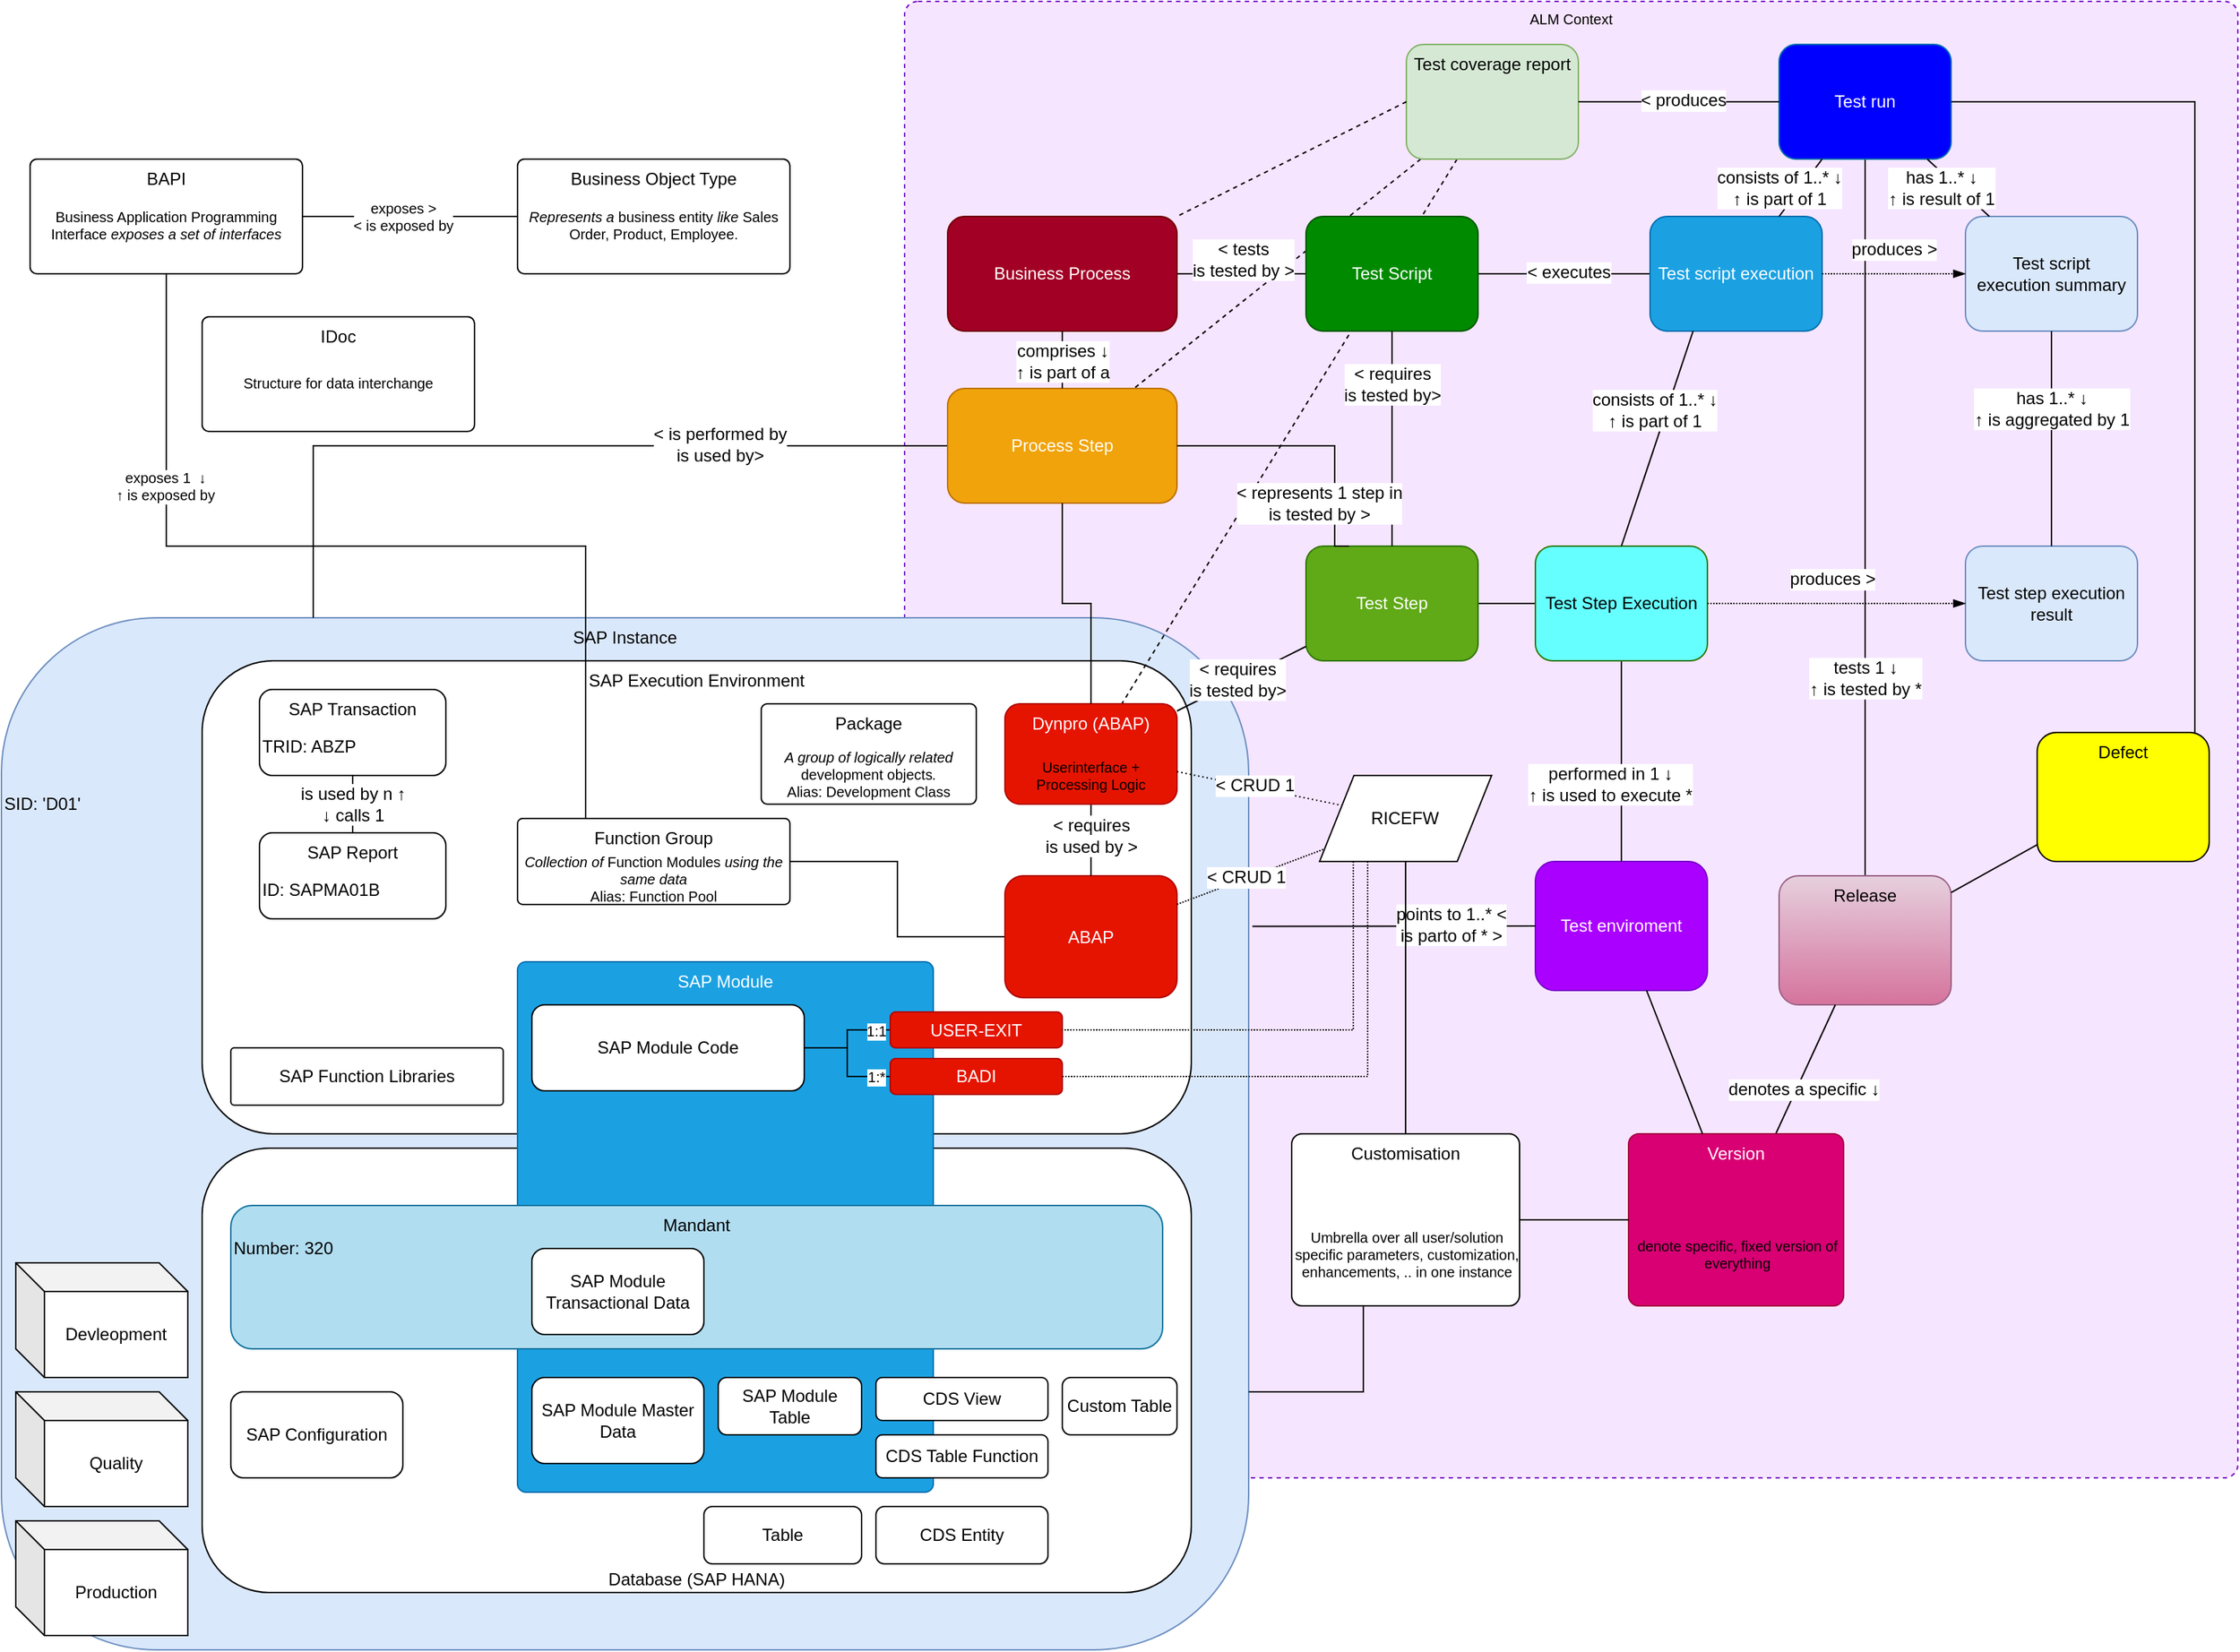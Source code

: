 <mxfile version="12.6.7" type="github" pages="2">
  <diagram id="0EH3olBFqnhFymJMHP70" name="Overview">
    <mxGraphModel dx="1901" dy="1008" grid="1" gridSize="10" guides="1" tooltips="1" connect="1" arrows="1" fold="1" page="1" pageScale="1" pageWidth="1654" pageHeight="1169" math="0" shadow="0">
      <root>
        <mxCell id="0"/>
        <mxCell id="1" style="" parent="0"/>
        <mxCell id="pgxlMCb6BvmPWI_ls00N-87" value="ALM Context" style="rounded=1;whiteSpace=wrap;html=1;fontSize=10;fontColor=#000000;align=center;fillColor=#aa00ff;dashed=1;arcSize=1;verticalAlign=top;strokeColor=#7700CC;gradientColor=none;fillOpacity=10;" parent="1" vertex="1">
          <mxGeometry x="690" y="10" width="930" height="1030" as="geometry"/>
        </mxCell>
        <mxCell id="2iofssYLNBHGnX9hxQKu-18" value="SAP Instance" style="rounded=1;whiteSpace=wrap;html=1;horizontal=1;verticalAlign=top;fillColor=#dae8fc;strokeColor=#6c8ebf;" parent="1" vertex="1">
          <mxGeometry x="60" y="440" width="870" height="720" as="geometry"/>
        </mxCell>
        <mxCell id="2iofssYLNBHGnX9hxQKu-9" value="SAP Execution Environment" style="rounded=1;whiteSpace=wrap;html=1;verticalAlign=top;" parent="1" vertex="1">
          <mxGeometry x="200" y="470" width="690" height="330" as="geometry"/>
        </mxCell>
        <mxCell id="i93bUUU3VvVKLUfZ8UK9-6" value="" style="endArrow=none;dashed=1;html=1;fontStyle=1" parent="1" source="i93bUUU3VvVKLUfZ8UK9-1" target="2iofssYLNBHGnX9hxQKu-6" edge="1">
          <mxGeometry width="50" height="50" relative="1" as="geometry">
            <mxPoint x="1050" y="90" as="sourcePoint"/>
            <mxPoint x="903.333" y="170" as="targetPoint"/>
          </mxGeometry>
        </mxCell>
        <mxCell id="i93bUUU3VvVKLUfZ8UK9-5" value="" style="endArrow=none;dashed=1;html=1;" parent="1" source="i93bUUU3VvVKLUfZ8UK9-1" target="2iofssYLNBHGnX9hxQKu-15" edge="1">
          <mxGeometry width="50" height="50" relative="1" as="geometry">
            <mxPoint x="960" y="90" as="sourcePoint"/>
            <mxPoint x="873.333" y="170" as="targetPoint"/>
          </mxGeometry>
        </mxCell>
        <mxCell id="2iofssYLNBHGnX9hxQKu-10" value="Database (SAP HANA)" style="rounded=1;whiteSpace=wrap;html=1;verticalAlign=bottom;" parent="1" vertex="1">
          <mxGeometry x="200" y="810" width="690" height="310" as="geometry"/>
        </mxCell>
        <mxCell id="pgxlMCb6BvmPWI_ls00N-17" value="" style="edgeStyle=orthogonalEdgeStyle;rounded=0;comic=0;orthogonalLoop=1;jettySize=auto;html=1;endArrow=none;endFill=0;" parent="1" source="2iofssYLNBHGnX9hxQKu-1" target="2iofssYLNBHGnX9hxQKu-2" edge="1">
          <mxGeometry relative="1" as="geometry"/>
        </mxCell>
        <mxCell id="pgxlMCb6BvmPWI_ls00N-18" value="&amp;lt; executes" style="text;html=1;align=center;verticalAlign=middle;resizable=0;points=[];labelBackgroundColor=#ffffff;" parent="pgxlMCb6BvmPWI_ls00N-17" vertex="1" connectable="0">
          <mxGeometry x="-0.043" y="-1" relative="1" as="geometry">
            <mxPoint as="offset"/>
          </mxGeometry>
        </mxCell>
        <mxCell id="2iofssYLNBHGnX9hxQKu-1" value="Test script execution" style="rounded=1;whiteSpace=wrap;html=1;fillColor=#1ba1e2;strokeColor=#006EAF;fontColor=#ffffff;" parent="1" vertex="1">
          <mxGeometry x="1210" y="160" width="120" height="80" as="geometry"/>
        </mxCell>
        <mxCell id="pgxlMCb6BvmPWI_ls00N-15" value="" style="edgeStyle=orthogonalEdgeStyle;rounded=0;comic=0;orthogonalLoop=1;jettySize=auto;html=1;endArrow=none;endFill=0;entryX=1;entryY=0.5;entryDx=0;entryDy=0;" parent="1" source="2iofssYLNBHGnX9hxQKu-2" target="2iofssYLNBHGnX9hxQKu-8" edge="1">
          <mxGeometry relative="1" as="geometry"/>
        </mxCell>
        <mxCell id="pgxlMCb6BvmPWI_ls00N-16" value="&lt;div&gt;&amp;lt; tests&lt;/div&gt;&lt;div&gt;is tested by &amp;gt;&lt;br&gt;&lt;/div&gt;" style="text;html=1;align=center;verticalAlign=middle;resizable=0;points=[];labelBackgroundColor=#ffffff;" parent="pgxlMCb6BvmPWI_ls00N-15" vertex="1" connectable="0">
          <mxGeometry x="-0.624" y="1" relative="1" as="geometry">
            <mxPoint x="-27" y="-11" as="offset"/>
          </mxGeometry>
        </mxCell>
        <mxCell id="2iofssYLNBHGnX9hxQKu-2" value="Test Script" style="rounded=1;whiteSpace=wrap;html=1;fillColor=#008a00;strokeColor=#005700;fontColor=#ffffff;" parent="1" vertex="1">
          <mxGeometry x="970" y="160" width="120" height="80" as="geometry"/>
        </mxCell>
        <mxCell id="RYa7Cetzci3ijwmAyJtz-11" value="" style="edgeStyle=orthogonalEdgeStyle;rounded=0;orthogonalLoop=1;jettySize=auto;html=1;fontColor=#000000;endArrow=none;endFill=0;" parent="1" source="2iofssYLNBHGnX9hxQKu-3" target="RYa7Cetzci3ijwmAyJtz-5" edge="1">
          <mxGeometry relative="1" as="geometry"/>
        </mxCell>
        <mxCell id="2iofssYLNBHGnX9hxQKu-3" value="Test Step" style="rounded=1;whiteSpace=wrap;html=1;fillColor=#60a917;strokeColor=#2D7600;fontColor=#ffffff;" parent="1" vertex="1">
          <mxGeometry x="970" y="390" width="120" height="80" as="geometry"/>
        </mxCell>
        <mxCell id="2iofssYLNBHGnX9hxQKu-7" value="SAP Module" style="rounded=1;whiteSpace=wrap;html=1;verticalAlign=top;arcSize=2;fillColor=#1ba1e2;strokeColor=#006EAF;fontColor=#ffffff;" parent="1" vertex="1">
          <mxGeometry x="420" y="680" width="290" height="370" as="geometry"/>
        </mxCell>
        <mxCell id="2iofssYLNBHGnX9hxQKu-8" value="Business Process" style="rounded=1;whiteSpace=wrap;html=1;fillColor=#a20025;strokeColor=#6F0000;fontColor=#ffffff;" parent="1" vertex="1">
          <mxGeometry x="720" y="160" width="160" height="80" as="geometry"/>
        </mxCell>
        <mxCell id="2iofssYLNBHGnX9hxQKu-11" value="SAP Configuration" style="rounded=1;whiteSpace=wrap;html=1;" parent="1" vertex="1">
          <mxGeometry x="220" y="980" width="120" height="60" as="geometry"/>
        </mxCell>
        <mxCell id="2iofssYLNBHGnX9hxQKu-12" value="SAP Module Master Data" style="rounded=1;whiteSpace=wrap;html=1;" parent="1" vertex="1">
          <mxGeometry x="430" y="970" width="120" height="60" as="geometry"/>
        </mxCell>
        <mxCell id="2iofssYLNBHGnX9hxQKu-14" value="&lt;div&gt;SAP Module Code&lt;br&gt;&lt;/div&gt;" style="rounded=1;whiteSpace=wrap;html=1;" parent="1" vertex="1">
          <mxGeometry x="430" y="710" width="190" height="60" as="geometry"/>
        </mxCell>
        <mxCell id="pgxlMCb6BvmPWI_ls00N-3" style="edgeStyle=orthogonalEdgeStyle;rounded=0;orthogonalLoop=1;jettySize=auto;html=1;exitX=0;exitY=0.5;exitDx=0;exitDy=0;entryX=0.25;entryY=0;entryDx=0;entryDy=0;endArrow=none;endFill=0;" parent="1" source="2iofssYLNBHGnX9hxQKu-15" target="2iofssYLNBHGnX9hxQKu-18" edge="1">
          <mxGeometry relative="1" as="geometry"/>
        </mxCell>
        <mxCell id="pgxlMCb6BvmPWI_ls00N-4" value="&amp;lt; is performed by&lt;br&gt;is used by&amp;gt;" style="text;html=1;align=center;verticalAlign=middle;resizable=0;points=[];labelBackgroundColor=#ffffff;" parent="pgxlMCb6BvmPWI_ls00N-3" vertex="1" connectable="0">
          <mxGeometry x="-0.435" y="-1" relative="1" as="geometry">
            <mxPoint as="offset"/>
          </mxGeometry>
        </mxCell>
        <mxCell id="2iofssYLNBHGnX9hxQKu-15" value="Process Step" style="rounded=1;whiteSpace=wrap;html=1;fillColor=#f0a30a;strokeColor=#BD7000;fontColor=#ffffff;" parent="1" vertex="1">
          <mxGeometry x="720" y="280" width="160" height="80" as="geometry"/>
        </mxCell>
        <mxCell id="2iofssYLNBHGnX9hxQKu-23" value="" style="endArrow=none;html=1;" parent="1" source="2iofssYLNBHGnX9hxQKu-6" target="2iofssYLNBHGnX9hxQKu-3" edge="1">
          <mxGeometry width="50" height="50" relative="1" as="geometry">
            <mxPoint x="630" y="560" as="sourcePoint"/>
            <mxPoint x="940" y="420" as="targetPoint"/>
          </mxGeometry>
        </mxCell>
        <mxCell id="2iofssYLNBHGnX9hxQKu-24" value="&amp;lt; requires&lt;br&gt;is tested by&amp;gt;" style="text;html=1;align=center;verticalAlign=middle;resizable=0;points=[];labelBackgroundColor=#ffffff;" parent="2iofssYLNBHGnX9hxQKu-23" vertex="1" connectable="0">
          <mxGeometry x="-0.076" relative="1" as="geometry">
            <mxPoint y="-1" as="offset"/>
          </mxGeometry>
        </mxCell>
        <mxCell id="-UwRbHGBUcmQI9_FIhXQ-3" value="" style="endArrow=none;html=1;entryX=0.5;entryY=1;entryDx=0;entryDy=0;exitX=0.5;exitY=0;exitDx=0;exitDy=0;" parent="1" source="2iofssYLNBHGnX9hxQKu-15" target="2iofssYLNBHGnX9hxQKu-8" edge="1">
          <mxGeometry width="50" height="50" relative="1" as="geometry">
            <mxPoint x="890" y="585" as="sourcePoint"/>
            <mxPoint x="1200" y="460" as="targetPoint"/>
          </mxGeometry>
        </mxCell>
        <mxCell id="-UwRbHGBUcmQI9_FIhXQ-4" value="comprises ↓&lt;br&gt;↑ is part of a" style="text;html=1;align=center;verticalAlign=middle;resizable=0;points=[];labelBackgroundColor=#ffffff;" parent="-UwRbHGBUcmQI9_FIhXQ-3" vertex="1" connectable="0">
          <mxGeometry x="-0.076" relative="1" as="geometry">
            <mxPoint y="-1" as="offset"/>
          </mxGeometry>
        </mxCell>
        <mxCell id="-UwRbHGBUcmQI9_FIhXQ-5" value="SID: &#39;D01&#39;" style="text;html=1;strokeColor=none;fillColor=none;align=left;verticalAlign=middle;whiteSpace=wrap;rounded=0;labelPosition=center;verticalLabelPosition=middle;" parent="1" vertex="1">
          <mxGeometry x="60" y="560" width="120" height="20" as="geometry"/>
        </mxCell>
        <mxCell id="2iofssYLNBHGnX9hxQKu-19" value="Mandant" style="rounded=1;whiteSpace=wrap;html=1;horizontal=1;verticalAlign=top;fillColor=#b1ddf0;strokeColor=#10739e;" parent="1" vertex="1">
          <mxGeometry x="220" y="850" width="650" height="100" as="geometry"/>
        </mxCell>
        <mxCell id="2iofssYLNBHGnX9hxQKu-13" value="SAP Module Transactional Data" style="rounded=1;whiteSpace=wrap;html=1;" parent="1" vertex="1">
          <mxGeometry x="430" y="880" width="120" height="60" as="geometry"/>
        </mxCell>
        <mxCell id="pgxlMCb6BvmPWI_ls00N-1" value="SAP Function Libraries" style="rounded=1;whiteSpace=wrap;html=1;arcSize=6;" parent="1" vertex="1">
          <mxGeometry x="220" y="740" width="190" height="40" as="geometry"/>
        </mxCell>
        <mxCell id="-UwRbHGBUcmQI9_FIhXQ-7" value="Number: 320" style="text;html=1;strokeColor=none;fillColor=none;align=left;verticalAlign=middle;whiteSpace=wrap;rounded=0;labelPosition=center;verticalLabelPosition=middle;" parent="1" vertex="1">
          <mxGeometry x="220" y="870" width="120" height="20" as="geometry"/>
        </mxCell>
        <mxCell id="pgxlMCb6BvmPWI_ls00N-9" value="Devleopment" style="shape=cube;whiteSpace=wrap;html=1;boundedLbl=1;backgroundOutline=1;darkOpacity=0.05;darkOpacity2=0.1;align=center;" parent="1" vertex="1">
          <mxGeometry x="70" y="890" width="120" height="80" as="geometry"/>
        </mxCell>
        <mxCell id="pgxlMCb6BvmPWI_ls00N-10" value="Quality" style="shape=cube;whiteSpace=wrap;html=1;boundedLbl=1;backgroundOutline=1;darkOpacity=0.05;darkOpacity2=0.1;align=center;" parent="1" vertex="1">
          <mxGeometry x="70" y="980" width="120" height="80" as="geometry"/>
        </mxCell>
        <mxCell id="pgxlMCb6BvmPWI_ls00N-11" value="Production" style="shape=cube;whiteSpace=wrap;html=1;boundedLbl=1;backgroundOutline=1;darkOpacity=0.05;darkOpacity2=0.1;align=center;" parent="1" vertex="1">
          <mxGeometry x="70" y="1070" width="120" height="80" as="geometry"/>
        </mxCell>
        <mxCell id="pgxlMCb6BvmPWI_ls00N-12" value="" style="endArrow=none;html=1;entryX=0.5;entryY=1;entryDx=0;entryDy=0;exitX=0.5;exitY=0;exitDx=0;exitDy=0;comic=0;" parent="1" source="2iofssYLNBHGnX9hxQKu-3" target="2iofssYLNBHGnX9hxQKu-2" edge="1">
          <mxGeometry width="50" height="50" relative="1" as="geometry">
            <mxPoint x="900" y="1040" as="sourcePoint"/>
            <mxPoint x="990" y="850" as="targetPoint"/>
          </mxGeometry>
        </mxCell>
        <mxCell id="pgxlMCb6BvmPWI_ls00N-13" value="&amp;lt; requires&lt;br&gt;is tested by&amp;gt;" style="text;html=1;align=center;verticalAlign=middle;resizable=0;points=[];labelBackgroundColor=#ffffff;" parent="pgxlMCb6BvmPWI_ls00N-12" vertex="1" connectable="0">
          <mxGeometry x="-0.076" relative="1" as="geometry">
            <mxPoint y="-43.81" as="offset"/>
          </mxGeometry>
        </mxCell>
        <mxCell id="pgxlMCb6BvmPWI_ls00N-21" value="SAP Report" style="rounded=1;whiteSpace=wrap;html=1;verticalAlign=top;" parent="1" vertex="1">
          <mxGeometry x="240" y="590" width="130" height="60" as="geometry"/>
        </mxCell>
        <mxCell id="pgxlMCb6BvmPWI_ls00N-24" style="edgeStyle=orthogonalEdgeStyle;rounded=0;comic=0;orthogonalLoop=1;jettySize=auto;html=1;exitX=0.5;exitY=1;exitDx=0;exitDy=0;entryX=0.5;entryY=0;entryDx=0;entryDy=0;endArrow=none;endFill=0;" parent="1" source="pgxlMCb6BvmPWI_ls00N-22" target="pgxlMCb6BvmPWI_ls00N-21" edge="1">
          <mxGeometry relative="1" as="geometry"/>
        </mxCell>
        <mxCell id="pgxlMCb6BvmPWI_ls00N-26" value="is used by n ↑&lt;br&gt;↓ calls 1" style="text;html=1;align=center;verticalAlign=middle;resizable=0;points=[];labelBackgroundColor=#ffffff;" parent="pgxlMCb6BvmPWI_ls00N-24" vertex="1" connectable="0">
          <mxGeometry x="0.369" y="2" relative="1" as="geometry">
            <mxPoint x="-2" y="-7.62" as="offset"/>
          </mxGeometry>
        </mxCell>
        <mxCell id="pgxlMCb6BvmPWI_ls00N-22" value="&lt;div&gt;SAP Transaction&lt;br&gt;&lt;/div&gt;" style="rounded=1;whiteSpace=wrap;html=1;verticalAlign=top;" parent="1" vertex="1">
          <mxGeometry x="240" y="490" width="130" height="60" as="geometry"/>
        </mxCell>
        <mxCell id="pgxlMCb6BvmPWI_ls00N-27" value="TRID: ABZP" style="text;html=1;strokeColor=none;fillColor=none;align=left;verticalAlign=middle;whiteSpace=wrap;rounded=0;labelPosition=center;verticalLabelPosition=middle;" parent="1" vertex="1">
          <mxGeometry x="240" y="520" width="130" height="20" as="geometry"/>
        </mxCell>
        <mxCell id="pgxlMCb6BvmPWI_ls00N-28" value="ID: SAPMA01B" style="text;html=1;strokeColor=none;fillColor=none;align=left;verticalAlign=middle;whiteSpace=wrap;rounded=0;labelPosition=center;verticalLabelPosition=middle;" parent="1" vertex="1">
          <mxGeometry x="240" y="620" width="130" height="20" as="geometry"/>
        </mxCell>
        <mxCell id="pgxlMCb6BvmPWI_ls00N-32" value="" style="edgeStyle=orthogonalEdgeStyle;rounded=0;comic=0;orthogonalLoop=1;jettySize=auto;html=1;endArrow=none;endFill=0;entryX=0;entryY=0.5;entryDx=0;entryDy=0;" parent="1" source="pgxlMCb6BvmPWI_ls00N-30" target="2iofssYLNBHGnX9hxQKu-17" edge="1">
          <mxGeometry relative="1" as="geometry"/>
        </mxCell>
        <mxCell id="pgxlMCb6BvmPWI_ls00N-40" style="edgeStyle=orthogonalEdgeStyle;rounded=0;orthogonalLoop=1;jettySize=auto;html=1;exitX=0.5;exitY=1;exitDx=0;exitDy=0;entryX=0.25;entryY=0;entryDx=0;entryDy=0;endArrow=none;endFill=0;" parent="1" source="pgxlMCb6BvmPWI_ls00N-34" target="pgxlMCb6BvmPWI_ls00N-30" edge="1">
          <mxGeometry relative="1" as="geometry">
            <mxPoint x="750" y="330" as="sourcePoint"/>
            <mxPoint x="295.0" y="450" as="targetPoint"/>
          </mxGeometry>
        </mxCell>
        <mxCell id="pgxlMCb6BvmPWI_ls00N-42" value="&lt;div&gt;exposes 1&amp;nbsp; ↓&lt;/div&gt;&lt;div&gt;↑ is exposed by&lt;br&gt;&lt;/div&gt;" style="text;html=1;align=center;verticalAlign=middle;resizable=0;points=[];labelBackgroundColor=#ffffff;fontSize=10;" parent="pgxlMCb6BvmPWI_ls00N-40" vertex="1" connectable="0">
          <mxGeometry x="-0.56" y="-1" relative="1" as="geometry">
            <mxPoint as="offset"/>
          </mxGeometry>
        </mxCell>
        <mxCell id="pgxlMCb6BvmPWI_ls00N-43" value="" style="endArrow=none;html=1;fontSize=10;" parent="1" source="pgxlMCb6BvmPWI_ls00N-34" target="pgxlMCb6BvmPWI_ls00N-36" edge="1">
          <mxGeometry width="50" height="50" relative="1" as="geometry">
            <mxPoint x="293" y="281" as="sourcePoint"/>
            <mxPoint x="343" y="231" as="targetPoint"/>
          </mxGeometry>
        </mxCell>
        <mxCell id="pgxlMCb6BvmPWI_ls00N-46" value="exposes &amp;gt;&lt;br&gt;&amp;lt; is exposed by" style="text;html=1;align=center;verticalAlign=middle;resizable=0;points=[];labelBackgroundColor=#ffffff;fontSize=10;" parent="pgxlMCb6BvmPWI_ls00N-43" vertex="1" connectable="0">
          <mxGeometry x="0.667" y="3" relative="1" as="geometry">
            <mxPoint x="-55" y="3" as="offset"/>
          </mxGeometry>
        </mxCell>
        <mxCell id="pgxlMCb6BvmPWI_ls00N-44" value="" style="group" parent="1" vertex="1" connectable="0">
          <mxGeometry x="420" y="120" width="190" height="80" as="geometry"/>
        </mxCell>
        <mxCell id="pgxlMCb6BvmPWI_ls00N-36" value="Business Object Type" style="rounded=1;whiteSpace=wrap;html=1;arcSize=6;verticalAlign=top;" parent="pgxlMCb6BvmPWI_ls00N-44" vertex="1">
          <mxGeometry width="190" height="80" as="geometry"/>
        </mxCell>
        <mxCell id="pgxlMCb6BvmPWI_ls00N-37" value="&lt;div&gt;&lt;i&gt;Represents a&lt;/i&gt; business entity&lt;i&gt; like &lt;/i&gt;Sales Order, Product, Employee.&lt;br&gt;&lt;/div&gt;" style="text;html=1;strokeColor=none;fillColor=none;align=center;verticalAlign=middle;whiteSpace=wrap;rounded=0;fontSize=10;" parent="pgxlMCb6BvmPWI_ls00N-44" vertex="1">
          <mxGeometry y="28.571" width="190" height="34.286" as="geometry"/>
        </mxCell>
        <mxCell id="pgxlMCb6BvmPWI_ls00N-45" value="" style="group" parent="1" vertex="1" connectable="0">
          <mxGeometry x="80" y="120" width="190" height="80" as="geometry"/>
        </mxCell>
        <mxCell id="pgxlMCb6BvmPWI_ls00N-34" value="BAPI&lt;br&gt;" style="rounded=1;whiteSpace=wrap;html=1;arcSize=6;verticalAlign=top;" parent="pgxlMCb6BvmPWI_ls00N-45" vertex="1">
          <mxGeometry width="190" height="80" as="geometry"/>
        </mxCell>
        <mxCell id="pgxlMCb6BvmPWI_ls00N-35" value="&lt;div&gt;Business Application Programming Interface &lt;i&gt;exposes a set of interfaces&lt;/i&gt;&lt;/div&gt;" style="text;html=1;strokeColor=none;fillColor=none;align=center;verticalAlign=middle;whiteSpace=wrap;rounded=0;fontSize=10;" parent="pgxlMCb6BvmPWI_ls00N-45" vertex="1">
          <mxGeometry y="28.571" width="190" height="34.286" as="geometry"/>
        </mxCell>
        <mxCell id="pgxlMCb6BvmPWI_ls00N-49" value="" style="group" parent="1" vertex="1" connectable="0">
          <mxGeometry x="420" y="580" width="190" height="60" as="geometry"/>
        </mxCell>
        <mxCell id="pgxlMCb6BvmPWI_ls00N-30" value="Function Group" style="rounded=1;whiteSpace=wrap;html=1;arcSize=6;verticalAlign=top;" parent="pgxlMCb6BvmPWI_ls00N-49" vertex="1">
          <mxGeometry width="190" height="60" as="geometry"/>
        </mxCell>
        <mxCell id="pgxlMCb6BvmPWI_ls00N-33" value="&lt;i&gt;Collection of &lt;/i&gt;Function Modules&lt;i&gt; using the same data&lt;/i&gt;&lt;br&gt;Alias: Function Pool" style="text;html=1;strokeColor=none;fillColor=none;align=center;verticalAlign=middle;whiteSpace=wrap;rounded=0;fontSize=10;" parent="pgxlMCb6BvmPWI_ls00N-49" vertex="1">
          <mxGeometry y="24" width="190" height="36" as="geometry"/>
        </mxCell>
        <mxCell id="pgxlMCb6BvmPWI_ls00N-53" value="" style="group" parent="1" vertex="1" connectable="0">
          <mxGeometry x="200" y="230" width="190" height="80" as="geometry"/>
        </mxCell>
        <mxCell id="pgxlMCb6BvmPWI_ls00N-54" value="IDoc" style="rounded=1;whiteSpace=wrap;html=1;arcSize=6;verticalAlign=top;" parent="pgxlMCb6BvmPWI_ls00N-53" vertex="1">
          <mxGeometry width="190" height="80" as="geometry"/>
        </mxCell>
        <mxCell id="pgxlMCb6BvmPWI_ls00N-55" value="&lt;div&gt;Structure for data interchange&lt;br&gt;&lt;/div&gt;" style="text;html=1;strokeColor=none;fillColor=none;align=center;verticalAlign=middle;whiteSpace=wrap;rounded=0;fontSize=10;" parent="pgxlMCb6BvmPWI_ls00N-53" vertex="1">
          <mxGeometry y="28.571" width="190" height="34.286" as="geometry"/>
        </mxCell>
        <mxCell id="pgxlMCb6BvmPWI_ls00N-56" value="Table" style="rounded=1;whiteSpace=wrap;html=1;" parent="1" vertex="1">
          <mxGeometry x="550" y="1060" width="110" height="40" as="geometry"/>
        </mxCell>
        <mxCell id="pgxlMCb6BvmPWI_ls00N-70" value="" style="endArrow=none;html=1;comic=0;" parent="1" source="pgxlMCb6BvmPWI_ls00N-68" target="Iur5KssqbXEMNTJ_cMOl-1" edge="1">
          <mxGeometry width="50" height="50" relative="1" as="geometry">
            <mxPoint x="1269.5" y="390" as="sourcePoint"/>
            <mxPoint x="1269.5" y="200" as="targetPoint"/>
          </mxGeometry>
        </mxCell>
        <mxCell id="pgxlMCb6BvmPWI_ls00N-71" value="tests 1 ↓&lt;br&gt;↑ is tested by *" style="text;html=1;align=center;verticalAlign=middle;resizable=0;points=[];labelBackgroundColor=#ffffff;" parent="pgxlMCb6BvmPWI_ls00N-70" vertex="1" connectable="0">
          <mxGeometry x="-0.076" relative="1" as="geometry">
            <mxPoint y="92.5" as="offset"/>
          </mxGeometry>
        </mxCell>
        <mxCell id="2iofssYLNBHGnX9hxQKu-17" value="&lt;div&gt;ABAP&lt;/div&gt;" style="rounded=1;whiteSpace=wrap;html=1;fillColor=#e51400;strokeColor=#B20000;fontColor=#ffffff;" parent="1" vertex="1">
          <mxGeometry x="760" y="620" width="120" height="85" as="geometry"/>
        </mxCell>
        <mxCell id="2iofssYLNBHGnX9hxQKu-25" value="" style="endArrow=none;html=1;" parent="1" source="2iofssYLNBHGnX9hxQKu-6" target="2iofssYLNBHGnX9hxQKu-17" edge="1">
          <mxGeometry width="50" height="50" relative="1" as="geometry">
            <mxPoint x="880" y="660" as="sourcePoint"/>
            <mxPoint x="970" y="450" as="targetPoint"/>
          </mxGeometry>
        </mxCell>
        <mxCell id="2iofssYLNBHGnX9hxQKu-26" value="&amp;lt; requires&lt;br&gt;is used by &amp;gt;" style="text;html=1;align=center;verticalAlign=middle;resizable=0;points=[];labelBackgroundColor=#ffffff;" parent="2iofssYLNBHGnX9hxQKu-25" vertex="1" connectable="0">
          <mxGeometry x="-0.076" relative="1" as="geometry">
            <mxPoint y="-1" as="offset"/>
          </mxGeometry>
        </mxCell>
        <mxCell id="pgxlMCb6BvmPWI_ls00N-101" value="1:1" style="edgeStyle=orthogonalEdgeStyle;rounded=0;comic=0;orthogonalLoop=1;jettySize=auto;html=1;endArrow=none;endFill=0;fontSize=10;fontColor=#000000;" parent="1" source="pgxlMCb6BvmPWI_ls00N-47" target="2iofssYLNBHGnX9hxQKu-14" edge="1">
          <mxGeometry x="-0.724" relative="1" as="geometry">
            <mxPoint as="offset"/>
          </mxGeometry>
        </mxCell>
        <mxCell id="pgxlMCb6BvmPWI_ls00N-47" value="USER-EXIT" style="rounded=1;whiteSpace=wrap;html=1;fillColor=#e51400;strokeColor=#B20000;fontColor=#ffffff;" parent="1" vertex="1">
          <mxGeometry x="680" y="715" width="120" height="25" as="geometry"/>
        </mxCell>
        <mxCell id="pgxlMCb6BvmPWI_ls00N-102" value="" style="edgeStyle=orthogonalEdgeStyle;rounded=0;comic=0;orthogonalLoop=1;jettySize=auto;html=1;endArrow=none;endFill=0;fontSize=10;fontColor=#000000;" parent="1" source="pgxlMCb6BvmPWI_ls00N-48" target="2iofssYLNBHGnX9hxQKu-14" edge="1">
          <mxGeometry relative="1" as="geometry"/>
        </mxCell>
        <mxCell id="pgxlMCb6BvmPWI_ls00N-103" value="1:*" style="text;html=1;align=center;verticalAlign=middle;resizable=0;points=[];labelBackgroundColor=#ffffff;fontSize=10;fontColor=#000000;" parent="pgxlMCb6BvmPWI_ls00N-102" vertex="1" connectable="0">
          <mxGeometry x="-0.3" y="3" relative="1" as="geometry">
            <mxPoint x="18" y="-3" as="offset"/>
          </mxGeometry>
        </mxCell>
        <mxCell id="pgxlMCb6BvmPWI_ls00N-48" value="BADI" style="rounded=1;whiteSpace=wrap;html=1;fillColor=#e51400;strokeColor=#B20000;fontColor=#ffffff;" parent="1" vertex="1">
          <mxGeometry x="680" y="747.5" width="120" height="25" as="geometry"/>
        </mxCell>
        <mxCell id="pgxlMCb6BvmPWI_ls00N-50" value="" style="group" parent="1" vertex="1" connectable="0">
          <mxGeometry x="590" y="500" width="150" height="70" as="geometry"/>
        </mxCell>
        <mxCell id="pgxlMCb6BvmPWI_ls00N-51" value="Package" style="rounded=1;whiteSpace=wrap;html=1;arcSize=6;verticalAlign=top;" parent="pgxlMCb6BvmPWI_ls00N-50" vertex="1">
          <mxGeometry width="150" height="70" as="geometry"/>
        </mxCell>
        <mxCell id="pgxlMCb6BvmPWI_ls00N-52" value="&lt;i&gt;A group of logically related &lt;/i&gt;development objects&lt;i&gt;.&lt;/i&gt;&lt;br&gt;Alias: Development Class" style="text;html=1;strokeColor=none;fillColor=none;align=center;verticalAlign=middle;whiteSpace=wrap;rounded=0;fontSize=10;" parent="pgxlMCb6BvmPWI_ls00N-50" vertex="1">
          <mxGeometry y="28" width="150" height="42" as="geometry"/>
        </mxCell>
        <mxCell id="pgxlMCb6BvmPWI_ls00N-57" value="CDS Entity" style="rounded=1;whiteSpace=wrap;html=1;" parent="1" vertex="1">
          <mxGeometry x="670" y="1060" width="120" height="40" as="geometry"/>
        </mxCell>
        <mxCell id="pgxlMCb6BvmPWI_ls00N-58" value="CDS View" style="rounded=1;whiteSpace=wrap;html=1;" parent="1" vertex="1">
          <mxGeometry x="670" y="970" width="120" height="30" as="geometry"/>
        </mxCell>
        <mxCell id="pgxlMCb6BvmPWI_ls00N-59" value="CDS Table Function" style="rounded=1;whiteSpace=wrap;html=1;" parent="1" vertex="1">
          <mxGeometry x="670" y="1010" width="120" height="30" as="geometry"/>
        </mxCell>
        <mxCell id="pgxlMCb6BvmPWI_ls00N-68" value="Release" style="rounded=1;whiteSpace=wrap;html=1;fillColor=#e6d0de;strokeColor=#996185;horizontal=1;verticalAlign=top;gradientColor=#d5739d;" parent="1" vertex="1">
          <mxGeometry x="1300" y="620" width="120" height="90" as="geometry"/>
        </mxCell>
        <mxCell id="pgxlMCb6BvmPWI_ls00N-73" value="" style="endArrow=none;html=1;" parent="1" source="pgxlMCb6BvmPWI_ls00N-84" target="pgxlMCb6BvmPWI_ls00N-68" edge="1">
          <mxGeometry width="50" height="50" relative="1" as="geometry">
            <mxPoint x="970" y="590" as="sourcePoint"/>
            <mxPoint x="1180" y="547.604" as="targetPoint"/>
          </mxGeometry>
        </mxCell>
        <mxCell id="pgxlMCb6BvmPWI_ls00N-74" value="denotes a specific ↓" style="text;html=1;align=center;verticalAlign=middle;resizable=0;points=[];labelBackgroundColor=#ffffff;" parent="pgxlMCb6BvmPWI_ls00N-73" vertex="1" connectable="0">
          <mxGeometry x="-0.076" relative="1" as="geometry">
            <mxPoint y="10.17" as="offset"/>
          </mxGeometry>
        </mxCell>
        <mxCell id="pgxlMCb6BvmPWI_ls00N-76" value="" style="group" parent="1" vertex="1" connectable="0">
          <mxGeometry x="960" y="800" width="160" height="120" as="geometry"/>
        </mxCell>
        <mxCell id="pgxlMCb6BvmPWI_ls00N-77" value="Customisation" style="rounded=1;whiteSpace=wrap;html=1;arcSize=6;verticalAlign=top;" parent="pgxlMCb6BvmPWI_ls00N-76" vertex="1">
          <mxGeometry width="158.94" height="120" as="geometry"/>
        </mxCell>
        <mxCell id="pgxlMCb6BvmPWI_ls00N-78" value="Umbrella over all user/solution specific parameters, customization, enhancements, .. in one instance" style="text;html=1;strokeColor=none;fillColor=none;align=center;verticalAlign=middle;whiteSpace=wrap;rounded=0;fontSize=10;" parent="pgxlMCb6BvmPWI_ls00N-76" vertex="1">
          <mxGeometry x="1.06" y="48" width="158.94" height="72" as="geometry"/>
        </mxCell>
        <mxCell id="pgxlMCb6BvmPWI_ls00N-81" value="" style="edgeStyle=orthogonalEdgeStyle;rounded=0;orthogonalLoop=1;jettySize=auto;html=1;endArrow=none;endFill=0;entryX=1;entryY=0.75;entryDx=0;entryDy=0;exitX=0.5;exitY=1;exitDx=0;exitDy=0;" parent="1" source="pgxlMCb6BvmPWI_ls00N-78" target="2iofssYLNBHGnX9hxQKu-18" edge="1">
          <mxGeometry relative="1" as="geometry">
            <mxPoint x="1260" y="400" as="sourcePoint"/>
            <mxPoint x="910" y="330" as="targetPoint"/>
            <Array as="points">
              <mxPoint x="1010" y="920"/>
              <mxPoint x="1010" y="980"/>
            </Array>
          </mxGeometry>
        </mxCell>
        <mxCell id="pgxlMCb6BvmPWI_ls00N-83" value="" style="group" parent="1" vertex="1" connectable="0">
          <mxGeometry x="1195" y="800" width="150" height="120" as="geometry"/>
        </mxCell>
        <mxCell id="pgxlMCb6BvmPWI_ls00N-84" value="Version" style="rounded=1;whiteSpace=wrap;html=1;arcSize=6;verticalAlign=top;fillColor=#d80073;strokeColor=#A50040;fontColor=#ffffff;" parent="pgxlMCb6BvmPWI_ls00N-83" vertex="1">
          <mxGeometry width="150" height="120" as="geometry"/>
        </mxCell>
        <mxCell id="pgxlMCb6BvmPWI_ls00N-85" value="denote specific, fixed version of everything" style="text;html=1;strokeColor=none;fillColor=none;align=center;verticalAlign=middle;whiteSpace=wrap;rounded=0;fontSize=10;" parent="pgxlMCb6BvmPWI_ls00N-83" vertex="1">
          <mxGeometry x="1" y="48" width="150" height="72" as="geometry"/>
        </mxCell>
        <mxCell id="pgxlMCb6BvmPWI_ls00N-86" value="" style="edgeStyle=orthogonalEdgeStyle;rounded=0;orthogonalLoop=1;jettySize=auto;html=1;endArrow=none;endFill=0;" parent="1" source="pgxlMCb6BvmPWI_ls00N-84" target="pgxlMCb6BvmPWI_ls00N-77" edge="1">
          <mxGeometry relative="1" as="geometry">
            <mxPoint x="1000" y="690" as="sourcePoint"/>
            <mxPoint x="880" y="620" as="targetPoint"/>
            <Array as="points"/>
          </mxGeometry>
        </mxCell>
        <mxCell id="pgxlMCb6BvmPWI_ls00N-97" value="" style="group" parent="1" vertex="1" connectable="0">
          <mxGeometry x="760" y="500" width="120" height="70" as="geometry"/>
        </mxCell>
        <mxCell id="2iofssYLNBHGnX9hxQKu-6" value="Dynpro (ABAP)" style="rounded=1;whiteSpace=wrap;html=1;fillColor=#e51400;strokeColor=#B20000;fontColor=#ffffff;verticalAlign=top;" parent="pgxlMCb6BvmPWI_ls00N-97" vertex="1">
          <mxGeometry width="120" height="70" as="geometry"/>
        </mxCell>
        <mxCell id="pgxlMCb6BvmPWI_ls00N-96" value="Userinterface + Processing Logic" style="text;html=1;strokeColor=none;fillColor=none;align=center;verticalAlign=middle;whiteSpace=wrap;rounded=0;fontSize=10;" parent="pgxlMCb6BvmPWI_ls00N-97" vertex="1">
          <mxGeometry y="30" width="120" height="40" as="geometry"/>
        </mxCell>
        <mxCell id="RYa7Cetzci3ijwmAyJtz-2" value="Test enviroment" style="rounded=1;whiteSpace=wrap;html=1;fillColor=#aa00ff;strokeColor=#7700CC;fontColor=#ffffff;" parent="1" vertex="1">
          <mxGeometry x="1130" y="610" width="120" height="90" as="geometry"/>
        </mxCell>
        <mxCell id="RYa7Cetzci3ijwmAyJtz-3" value="" style="endArrow=none;html=1;entryX=0.5;entryY=1;entryDx=0;entryDy=0;exitX=0.5;exitY=0;exitDx=0;exitDy=0;" parent="1" source="RYa7Cetzci3ijwmAyJtz-2" target="RYa7Cetzci3ijwmAyJtz-5" edge="1">
          <mxGeometry width="50" height="50" relative="1" as="geometry">
            <mxPoint x="1130" y="655" as="sourcePoint"/>
            <mxPoint x="1180" y="605" as="targetPoint"/>
          </mxGeometry>
        </mxCell>
        <mxCell id="RYa7Cetzci3ijwmAyJtz-4" value="performed in 1 ↓&lt;br&gt;↑ is used to execute *" style="text;html=1;align=center;verticalAlign=middle;resizable=0;points=[];labelBackgroundColor=#ffffff;" parent="RYa7Cetzci3ijwmAyJtz-3" vertex="1" connectable="0">
          <mxGeometry x="-0.495" y="1" relative="1" as="geometry">
            <mxPoint x="-6.79" y="-19.05" as="offset"/>
          </mxGeometry>
        </mxCell>
        <mxCell id="RYa7Cetzci3ijwmAyJtz-5" value="Test Step Execution" style="rounded=1;whiteSpace=wrap;html=1;fillColor=#66FFFF;strokeColor=#2D7600;fontColor=#000000;" parent="1" vertex="1">
          <mxGeometry x="1130" y="390" width="120" height="80" as="geometry"/>
        </mxCell>
        <mxCell id="RYa7Cetzci3ijwmAyJtz-6" value="" style="endArrow=none;html=1;comic=0;entryX=0.25;entryY=1;entryDx=0;entryDy=0;exitX=0.5;exitY=0;exitDx=0;exitDy=0;" parent="1" source="RYa7Cetzci3ijwmAyJtz-5" target="2iofssYLNBHGnX9hxQKu-1" edge="1">
          <mxGeometry width="50" height="50" relative="1" as="geometry">
            <mxPoint x="1280" y="510" as="sourcePoint"/>
            <mxPoint x="1280" y="210" as="targetPoint"/>
          </mxGeometry>
        </mxCell>
        <mxCell id="RYa7Cetzci3ijwmAyJtz-7" value="&lt;div&gt;consists of 1..* ↓&lt;/div&gt;↑ is part of 1" style="text;html=1;align=center;verticalAlign=middle;resizable=0;points=[];labelBackgroundColor=#ffffff;" parent="RYa7Cetzci3ijwmAyJtz-6" vertex="1" connectable="0">
          <mxGeometry x="-0.076" relative="1" as="geometry">
            <mxPoint y="-26.33" as="offset"/>
          </mxGeometry>
        </mxCell>
        <mxCell id="RYa7Cetzci3ijwmAyJtz-8" value="" style="endArrow=none;html=1;" parent="1" source="RYa7Cetzci3ijwmAyJtz-2" target="pgxlMCb6BvmPWI_ls00N-84" edge="1">
          <mxGeometry width="50" height="50" relative="1" as="geometry">
            <mxPoint x="1110" y="570" as="sourcePoint"/>
            <mxPoint x="1160" y="480" as="targetPoint"/>
          </mxGeometry>
        </mxCell>
        <mxCell id="RYa7Cetzci3ijwmAyJtz-13" value="" style="endArrow=none;html=1;exitX=0;exitY=0.5;exitDx=0;exitDy=0;entryX=1.003;entryY=0.299;entryDx=0;entryDy=0;entryPerimeter=0;" parent="1" source="RYa7Cetzci3ijwmAyJtz-2" target="2iofssYLNBHGnX9hxQKu-18" edge="1">
          <mxGeometry width="50" height="50" relative="1" as="geometry">
            <mxPoint x="1370" y="625.0" as="sourcePoint"/>
            <mxPoint x="1470" y="480.0" as="targetPoint"/>
          </mxGeometry>
        </mxCell>
        <mxCell id="RYa7Cetzci3ijwmAyJtz-14" value="&lt;div&gt;points to 1..* &amp;lt;&lt;/div&gt;&lt;div&gt;is parto of * &amp;gt;&lt;br&gt;&lt;/div&gt;" style="text;html=1;align=center;verticalAlign=middle;resizable=0;points=[];labelBackgroundColor=#ffffff;" parent="RYa7Cetzci3ijwmAyJtz-13" vertex="1" connectable="0">
          <mxGeometry x="-0.495" y="1" relative="1" as="geometry">
            <mxPoint x="-9.53" y="-2.55" as="offset"/>
          </mxGeometry>
        </mxCell>
        <mxCell id="Iur5KssqbXEMNTJ_cMOl-1" value="Test run" style="rounded=1;whiteSpace=wrap;html=1;fillColor=#0000FF;strokeColor=#006EAF;fontColor=#ffffff;" parent="1" vertex="1">
          <mxGeometry x="1300" y="40" width="120" height="80" as="geometry"/>
        </mxCell>
        <mxCell id="Iur5KssqbXEMNTJ_cMOl-2" value="Test script&lt;br&gt;execution summary" style="rounded=1;whiteSpace=wrap;html=1;fillColor=#dae8fc;strokeColor=#6c8ebf;" parent="1" vertex="1">
          <mxGeometry x="1430" y="160" width="120" height="80" as="geometry"/>
        </mxCell>
        <mxCell id="Iur5KssqbXEMNTJ_cMOl-3" value="" style="endArrow=none;html=1;comic=0;" parent="1" source="2iofssYLNBHGnX9hxQKu-1" target="Iur5KssqbXEMNTJ_cMOl-1" edge="1">
          <mxGeometry width="50" height="50" relative="1" as="geometry">
            <mxPoint x="1200" y="400" as="sourcePoint"/>
            <mxPoint x="1250.0" y="250" as="targetPoint"/>
          </mxGeometry>
        </mxCell>
        <mxCell id="Iur5KssqbXEMNTJ_cMOl-4" value="&lt;div&gt;consists of 1..* ↓&lt;/div&gt;↑ is part of 1" style="text;html=1;align=center;verticalAlign=middle;resizable=0;points=[];labelBackgroundColor=#ffffff;" parent="Iur5KssqbXEMNTJ_cMOl-3" vertex="1" connectable="0">
          <mxGeometry x="-0.076" relative="1" as="geometry">
            <mxPoint x="-13.71" y="-1.71" as="offset"/>
          </mxGeometry>
        </mxCell>
        <mxCell id="Iur5KssqbXEMNTJ_cMOl-5" value="" style="endArrow=blockThin;html=1;comic=0;exitX=1;exitY=0.5;exitDx=0;exitDy=0;endFill=1;dashed=1;dashPattern=1 1;" parent="1" source="2iofssYLNBHGnX9hxQKu-1" target="Iur5KssqbXEMNTJ_cMOl-2" edge="1">
          <mxGeometry width="50" height="50" relative="1" as="geometry">
            <mxPoint x="1310" y="170" as="sourcePoint"/>
            <mxPoint x="1340" y="130" as="targetPoint"/>
          </mxGeometry>
        </mxCell>
        <mxCell id="Iur5KssqbXEMNTJ_cMOl-6" value="produces &amp;gt;" style="text;html=1;align=center;verticalAlign=middle;resizable=0;points=[];labelBackgroundColor=#ffffff;" parent="Iur5KssqbXEMNTJ_cMOl-5" vertex="1" connectable="0">
          <mxGeometry x="-0.076" relative="1" as="geometry">
            <mxPoint x="3.81" y="-17.14" as="offset"/>
          </mxGeometry>
        </mxCell>
        <mxCell id="Iur5KssqbXEMNTJ_cMOl-7" value="" style="endArrow=none;html=1;comic=0;" parent="1" source="Iur5KssqbXEMNTJ_cMOl-2" target="Iur5KssqbXEMNTJ_cMOl-1" edge="1">
          <mxGeometry width="50" height="50" relative="1" as="geometry">
            <mxPoint x="1310" y="170" as="sourcePoint"/>
            <mxPoint x="1340" y="130" as="targetPoint"/>
          </mxGeometry>
        </mxCell>
        <mxCell id="Iur5KssqbXEMNTJ_cMOl-8" value="&lt;div&gt;has 1..* ↓&lt;/div&gt;↑ is result of 1" style="text;html=1;align=center;verticalAlign=middle;resizable=0;points=[];labelBackgroundColor=#ffffff;" parent="Iur5KssqbXEMNTJ_cMOl-7" vertex="1" connectable="0">
          <mxGeometry x="-0.076" relative="1" as="geometry">
            <mxPoint x="-13.71" y="-1.71" as="offset"/>
          </mxGeometry>
        </mxCell>
        <mxCell id="Iur5KssqbXEMNTJ_cMOl-9" value="Test step execution result" style="rounded=1;whiteSpace=wrap;html=1;fillColor=#dae8fc;strokeColor=#6c8ebf;" parent="1" vertex="1">
          <mxGeometry x="1430" y="390" width="120" height="80" as="geometry"/>
        </mxCell>
        <mxCell id="Iur5KssqbXEMNTJ_cMOl-10" value="" style="endArrow=blockThin;html=1;comic=0;endFill=1;dashed=1;dashPattern=1 1;" parent="1" source="RYa7Cetzci3ijwmAyJtz-5" target="Iur5KssqbXEMNTJ_cMOl-9" edge="1">
          <mxGeometry width="50" height="50" relative="1" as="geometry">
            <mxPoint x="1340" y="210" as="sourcePoint"/>
            <mxPoint x="1440" y="210" as="targetPoint"/>
          </mxGeometry>
        </mxCell>
        <mxCell id="Iur5KssqbXEMNTJ_cMOl-11" value="produces &amp;gt;" style="text;html=1;align=center;verticalAlign=middle;resizable=0;points=[];labelBackgroundColor=#ffffff;" parent="Iur5KssqbXEMNTJ_cMOl-10" vertex="1" connectable="0">
          <mxGeometry x="-0.076" relative="1" as="geometry">
            <mxPoint x="3.81" y="-17.14" as="offset"/>
          </mxGeometry>
        </mxCell>
        <mxCell id="Iur5KssqbXEMNTJ_cMOl-12" value="" style="endArrow=none;html=1;comic=0;" parent="1" source="Iur5KssqbXEMNTJ_cMOl-9" target="Iur5KssqbXEMNTJ_cMOl-2" edge="1">
          <mxGeometry width="50" height="50" relative="1" as="geometry">
            <mxPoint x="1200" y="400" as="sourcePoint"/>
            <mxPoint x="1250" y="250" as="targetPoint"/>
          </mxGeometry>
        </mxCell>
        <mxCell id="Iur5KssqbXEMNTJ_cMOl-13" value="&lt;div&gt;has 1..* ↓&lt;/div&gt;↑ is aggregated by 1" style="text;html=1;align=center;verticalAlign=middle;resizable=0;points=[];labelBackgroundColor=#ffffff;" parent="Iur5KssqbXEMNTJ_cMOl-12" vertex="1" connectable="0">
          <mxGeometry x="-0.076" relative="1" as="geometry">
            <mxPoint y="-26.33" as="offset"/>
          </mxGeometry>
        </mxCell>
        <mxCell id="Iur5KssqbXEMNTJ_cMOl-14" value="Defect" style="rounded=1;whiteSpace=wrap;html=1;fillColor=#FFFF00;strokeColor=#000000;horizontal=1;verticalAlign=top;" parent="1" vertex="1">
          <mxGeometry x="1480" y="520" width="120" height="90" as="geometry"/>
        </mxCell>
        <mxCell id="Iur5KssqbXEMNTJ_cMOl-17" value="" style="endArrow=none;html=1;" parent="1" source="Iur5KssqbXEMNTJ_cMOl-14" target="pgxlMCb6BvmPWI_ls00N-68" edge="1">
          <mxGeometry width="50" height="50" relative="1" as="geometry">
            <mxPoint x="1307.692" y="810" as="sourcePoint"/>
            <mxPoint x="1349.231" y="720" as="targetPoint"/>
          </mxGeometry>
        </mxCell>
        <mxCell id="Iur5KssqbXEMNTJ_cMOl-19" value="" style="edgeStyle=orthogonalEdgeStyle;rounded=0;orthogonalLoop=1;jettySize=auto;html=1;endArrow=none;endFill=0;" parent="1" source="Iur5KssqbXEMNTJ_cMOl-1" target="Iur5KssqbXEMNTJ_cMOl-14" edge="1">
          <mxGeometry relative="1" as="geometry">
            <mxPoint x="1046" y="930" as="sourcePoint"/>
            <mxPoint x="940" y="990" as="targetPoint"/>
            <Array as="points">
              <mxPoint x="1590" y="80"/>
            </Array>
          </mxGeometry>
        </mxCell>
        <mxCell id="i93bUUU3VvVKLUfZ8UK9-1" value="Test coverage report" style="rounded=1;whiteSpace=wrap;html=1;fillColor=#d5e8d4;strokeColor=#82b366;horizontal=1;verticalAlign=top;" parent="1" vertex="1">
          <mxGeometry x="1040" y="40" width="120" height="80" as="geometry"/>
        </mxCell>
        <mxCell id="i93bUUU3VvVKLUfZ8UK9-2" value="" style="edgeStyle=orthogonalEdgeStyle;rounded=0;comic=0;orthogonalLoop=1;jettySize=auto;html=1;endArrow=none;endFill=0;" parent="1" source="Iur5KssqbXEMNTJ_cMOl-1" target="i93bUUU3VvVKLUfZ8UK9-1" edge="1">
          <mxGeometry relative="1" as="geometry">
            <mxPoint x="1220" y="210" as="sourcePoint"/>
            <mxPoint x="1080" y="210" as="targetPoint"/>
          </mxGeometry>
        </mxCell>
        <mxCell id="i93bUUU3VvVKLUfZ8UK9-3" value="&amp;lt; produces" style="text;html=1;align=center;verticalAlign=middle;resizable=0;points=[];labelBackgroundColor=#ffffff;" parent="i93bUUU3VvVKLUfZ8UK9-2" vertex="1" connectable="0">
          <mxGeometry x="-0.043" y="-1" relative="1" as="geometry">
            <mxPoint as="offset"/>
          </mxGeometry>
        </mxCell>
        <mxCell id="i93bUUU3VvVKLUfZ8UK9-4" value="" style="endArrow=none;dashed=1;html=1;exitX=0;exitY=0.5;exitDx=0;exitDy=0;" parent="1" source="i93bUUU3VvVKLUfZ8UK9-1" target="2iofssYLNBHGnX9hxQKu-8" edge="1">
          <mxGeometry width="50" height="50" relative="1" as="geometry">
            <mxPoint x="540" y="370" as="sourcePoint"/>
            <mxPoint x="110" y="1180" as="targetPoint"/>
          </mxGeometry>
        </mxCell>
        <mxCell id="i93bUUU3VvVKLUfZ8UK9-7" value="SAP Module Table" style="rounded=1;whiteSpace=wrap;html=1;" parent="1" vertex="1">
          <mxGeometry x="560" y="970" width="100" height="40" as="geometry"/>
        </mxCell>
        <mxCell id="i93bUUU3VvVKLUfZ8UK9-8" value="Custom Table" style="rounded=1;whiteSpace=wrap;html=1;" parent="1" vertex="1">
          <mxGeometry x="800" y="970" width="80" height="40" as="geometry"/>
        </mxCell>
        <mxCell id="pgxlMCb6BvmPWI_ls00N-7" value="" style="edgeStyle=orthogonalEdgeStyle;rounded=0;orthogonalLoop=1;jettySize=auto;html=1;endArrow=none;endFill=0;entryX=1;entryY=0.5;entryDx=0;entryDy=0;exitX=0.25;exitY=0;exitDx=0;exitDy=0;" parent="1" source="2iofssYLNBHGnX9hxQKu-3" target="2iofssYLNBHGnX9hxQKu-15" edge="1">
          <mxGeometry relative="1" as="geometry">
            <Array as="points">
              <mxPoint x="990" y="390"/>
              <mxPoint x="990" y="320"/>
            </Array>
          </mxGeometry>
        </mxCell>
        <mxCell id="pgxlMCb6BvmPWI_ls00N-8" value="&amp;lt; represents 1 step in&lt;br&gt;is tested by &amp;gt;" style="text;html=1;align=center;verticalAlign=middle;resizable=0;points=[];labelBackgroundColor=#ffffff;" parent="pgxlMCb6BvmPWI_ls00N-7" vertex="1" connectable="0">
          <mxGeometry x="0.131" y="1" relative="1" as="geometry">
            <mxPoint x="16" y="39" as="offset"/>
          </mxGeometry>
        </mxCell>
        <mxCell id="i93bUUU3VvVKLUfZ8UK9-9" value="" style="edgeStyle=orthogonalEdgeStyle;rounded=0;orthogonalLoop=1;jettySize=auto;html=1;endArrow=none;endFill=0;exitX=0.5;exitY=0;exitDx=0;exitDy=0;" parent="1" source="2iofssYLNBHGnX9hxQKu-6" target="2iofssYLNBHGnX9hxQKu-15" edge="1">
          <mxGeometry relative="1" as="geometry">
            <Array as="points"/>
            <mxPoint x="1010" y="400" as="sourcePoint"/>
            <mxPoint x="890" y="330" as="targetPoint"/>
          </mxGeometry>
        </mxCell>
        <mxCell id="Yco7Pnr3Zmn9V_6L-xVn-5" value="RICEFW" style="shape=parallelogram;perimeter=parallelogramPerimeter;whiteSpace=wrap;html=1;" parent="1" vertex="1">
          <mxGeometry x="979.47" y="550" width="120" height="60" as="geometry"/>
        </mxCell>
        <mxCell id="Yco7Pnr3Zmn9V_6L-xVn-6" value="" style="endArrow=none;html=1;dashed=1;dashPattern=1 2;" parent="1" source="2iofssYLNBHGnX9hxQKu-6" target="Yco7Pnr3Zmn9V_6L-xVn-5" edge="1">
          <mxGeometry width="50" height="50" relative="1" as="geometry">
            <mxPoint x="890" y="515" as="sourcePoint"/>
            <mxPoint x="980" y="470" as="targetPoint"/>
          </mxGeometry>
        </mxCell>
        <mxCell id="Yco7Pnr3Zmn9V_6L-xVn-7" value="&amp;lt; CRUD 1" style="text;html=1;align=center;verticalAlign=middle;resizable=0;points=[];labelBackgroundColor=#ffffff;" parent="Yco7Pnr3Zmn9V_6L-xVn-6" vertex="1" connectable="0">
          <mxGeometry x="-0.076" relative="1" as="geometry">
            <mxPoint y="-1" as="offset"/>
          </mxGeometry>
        </mxCell>
        <mxCell id="Yco7Pnr3Zmn9V_6L-xVn-9" value="" style="endArrow=none;html=1;dashed=1;dashPattern=1 1;" parent="1" source="2iofssYLNBHGnX9hxQKu-17" target="Yco7Pnr3Zmn9V_6L-xVn-5" edge="1">
          <mxGeometry width="50" height="50" relative="1" as="geometry">
            <mxPoint x="890" y="556.688" as="sourcePoint"/>
            <mxPoint x="1016.47" y="581.325" as="targetPoint"/>
          </mxGeometry>
        </mxCell>
        <mxCell id="Yco7Pnr3Zmn9V_6L-xVn-10" value="&amp;lt; CRUD 1" style="text;html=1;align=center;verticalAlign=middle;resizable=0;points=[];labelBackgroundColor=#ffffff;" parent="Yco7Pnr3Zmn9V_6L-xVn-9" vertex="1" connectable="0">
          <mxGeometry x="-0.076" relative="1" as="geometry">
            <mxPoint y="-1" as="offset"/>
          </mxGeometry>
        </mxCell>
        <mxCell id="Yco7Pnr3Zmn9V_6L-xVn-13" value="" style="edgeStyle=orthogonalEdgeStyle;rounded=0;comic=0;orthogonalLoop=1;jettySize=auto;html=1;endArrow=none;endFill=0;entryX=1;entryY=0.5;entryDx=0;entryDy=0;dashed=1;dashPattern=1 1;" parent="1" source="Yco7Pnr3Zmn9V_6L-xVn-5" target="pgxlMCb6BvmPWI_ls00N-47" edge="1">
          <mxGeometry relative="1" as="geometry">
            <mxPoint x="620" y="620" as="sourcePoint"/>
            <mxPoint x="770" y="672.5" as="targetPoint"/>
            <Array as="points">
              <mxPoint x="1003" y="728"/>
            </Array>
          </mxGeometry>
        </mxCell>
        <mxCell id="Yco7Pnr3Zmn9V_6L-xVn-14" value="" style="edgeStyle=orthogonalEdgeStyle;rounded=0;comic=0;orthogonalLoop=1;jettySize=auto;html=1;endArrow=none;endFill=0;entryX=1;entryY=0.5;entryDx=0;entryDy=0;dashed=1;dashPattern=1 1;" parent="1" source="Yco7Pnr3Zmn9V_6L-xVn-5" target="pgxlMCb6BvmPWI_ls00N-48" edge="1">
          <mxGeometry relative="1" as="geometry">
            <mxPoint x="1013" y="620" as="sourcePoint"/>
            <mxPoint x="810" y="737.5" as="targetPoint"/>
            <Array as="points">
              <mxPoint x="1013" y="760"/>
            </Array>
          </mxGeometry>
        </mxCell>
        <mxCell id="Yco7Pnr3Zmn9V_6L-xVn-15" value="" style="endArrow=none;html=1;" parent="1" source="pgxlMCb6BvmPWI_ls00N-77" target="Yco7Pnr3Zmn9V_6L-xVn-5" edge="1">
          <mxGeometry width="50" height="50" relative="1" as="geometry">
            <mxPoint x="60" y="1230" as="sourcePoint"/>
            <mxPoint x="110" y="1180" as="targetPoint"/>
          </mxGeometry>
        </mxCell>
        <mxCell id="Yco7Pnr3Zmn9V_6L-xVn-1" value="ONE" style="locked=1;" parent="0"/>
      </root>
    </mxGraphModel>
  </diagram>
  <diagram id="mLFfmMXNXhmp-LCn8fJg" name="ABAP">
        <mxGraphModel dx="2066" dy="1146" grid="1" gridSize="10" guides="1" tooltips="1" connect="1" arrows="1" fold="1" page="1" pageScale="1" pageWidth="1654" pageHeight="1169" math="0" shadow="0">
            <root>
                <mxCell id="YrLu8czAH6G_jpTdL-x_-0"/>
                <mxCell id="YrLu8czAH6G_jpTdL-x_-1" value="Entities" parent="YrLu8czAH6G_jpTdL-x_-0"/>
                <mxCell id="LBrrTAisdYtGi5HJMqQw-8" value="" style="rounded=0;whiteSpace=wrap;html=1;" vertex="1" parent="YrLu8czAH6G_jpTdL-x_-1">
                    <mxGeometry x="240" y="360" width="180" height="230" as="geometry"/>
                  </mxCell>
                <mxCell id="YrLu8czAH6G_jpTdL-x_-2" value="&lt;div&gt;System&lt;/div&gt;" style="rounded=1;whiteSpace=wrap;html=1;" vertex="1" parent="YrLu8czAH6G_jpTdL-x_-1">
                    <mxGeometry x="120" y="40" width="160" height="80" as="geometry"/>
                  </mxCell>
                <mxCell id="YrLu8czAH6G_jpTdL-x_-3" value="&lt;div&gt;Program&lt;/div&gt;" style="rounded=1;whiteSpace=wrap;html=1;" vertex="1" parent="YrLu8czAH6G_jpTdL-x_-1">
                    <mxGeometry x="440" y="40" width="160" height="80" as="geometry"/>
                  </mxCell>
                <mxCell id="YrLu8czAH6G_jpTdL-x_-4" value="Interface Pool" style="rounded=1;whiteSpace=wrap;html=1;" vertex="1" parent="YrLu8czAH6G_jpTdL-x_-1">
                    <mxGeometry x="250" y="370" width="160" height="80" as="geometry"/>
                  </mxCell>
                <mxCell id="YrLu8czAH6G_jpTdL-x_-5" value="Class" style="rounded=1;whiteSpace=wrap;html=1;" vertex="1" parent="YrLu8czAH6G_jpTdL-x_-1">
                    <mxGeometry x="640" y="490" width="160" height="80" as="geometry"/>
                  </mxCell>
                <mxCell id="YrLu8czAH6G_jpTdL-x_-6" value="Interface" style="rounded=1;whiteSpace=wrap;html=1;" vertex="1" parent="YrLu8czAH6G_jpTdL-x_-1">
                    <mxGeometry x="640" y="370" width="160" height="80" as="geometry"/>
                  </mxCell>
                <mxCell id="wEwXcfHMXlGhhRupcteC-0" style="edgeStyle=orthogonalEdgeStyle;rounded=0;orthogonalLoop=1;jettySize=auto;html=1;endArrow=none;endFill=0;exitX=0;exitY=0.5;exitDx=0;exitDy=0;" edge="1" parent="YrLu8czAH6G_jpTdL-x_-1" source="YrLu8czAH6G_jpTdL-x_-3" target="YrLu8czAH6G_jpTdL-x_-2">
                    <mxGeometry relative="1" as="geometry">
                        <mxPoint x="720" y="320" as="sourcePoint"/>
                        <mxPoint x="277.5" y="440" as="targetPoint"/>
                      </mxGeometry>
                  </mxCell>
                <mxCell id="LBrrTAisdYtGi5HJMqQw-0" value="&lt;div&gt;contains * ↓&lt;/div&gt;↑ is available in" style="text;html=1;align=center;verticalAlign=middle;resizable=0;points=[];labelBackgroundColor=#ffffff;" vertex="1" connectable="0" parent="wEwXcfHMXlGhhRupcteC-0">
                    <mxGeometry x="0.04" y="-2" relative="1" as="geometry">
                        <mxPoint as="offset"/>
                      </mxGeometry>
                  </mxCell>
                <mxCell id="LBrrTAisdYtGi5HJMqQw-1" style="edgeStyle=orthogonalEdgeStyle;rounded=0;orthogonalLoop=1;jettySize=auto;html=1;endArrow=none;endFill=0;exitX=0;exitY=0.5;exitDx=0;exitDy=0;" edge="1" parent="YrLu8czAH6G_jpTdL-x_-1" source="YrLu8czAH6G_jpTdL-x_-4" target="LBrrTAisdYtGi5HJMqQw-24">
                    <mxGeometry relative="1" as="geometry">
                        <mxPoint x="250" y="290" as="sourcePoint"/>
                        <mxPoint x="210" y="240" as="targetPoint"/>
                      </mxGeometry>
                  </mxCell>
                <mxCell id="LBrrTAisdYtGi5HJMqQw-3" value="Class Pool" style="rounded=1;whiteSpace=wrap;html=1;" vertex="1" parent="YrLu8czAH6G_jpTdL-x_-1">
                    <mxGeometry x="250" y="490" width="160" height="80" as="geometry"/>
                  </mxCell>
                <mxCell id="LBrrTAisdYtGi5HJMqQw-4" style="edgeStyle=orthogonalEdgeStyle;rounded=0;orthogonalLoop=1;jettySize=auto;html=1;endArrow=none;endFill=0;exitX=0;exitY=0.5;exitDx=0;exitDy=0;entryX=0.5;entryY=1;entryDx=0;entryDy=0;" edge="1" parent="YrLu8czAH6G_jpTdL-x_-1" source="LBrrTAisdYtGi5HJMqQw-3" target="LBrrTAisdYtGi5HJMqQw-24">
                    <mxGeometry relative="1" as="geometry">
                        <mxPoint x="250" y="410" as="sourcePoint"/>
                        <mxPoint x="180" y="230" as="targetPoint"/>
                      </mxGeometry>
                  </mxCell>
                <mxCell id="LBrrTAisdYtGi5HJMqQw-5" value="Function Pool" style="rounded=1;whiteSpace=wrap;html=1;" vertex="1" parent="YrLu8czAH6G_jpTdL-x_-1">
                    <mxGeometry x="250" y="610" width="160" height="80" as="geometry"/>
                  </mxCell>
                <mxCell id="LBrrTAisdYtGi5HJMqQw-6" style="edgeStyle=orthogonalEdgeStyle;rounded=0;orthogonalLoop=1;jettySize=auto;html=1;endArrow=none;endFill=0;exitX=0;exitY=0.5;exitDx=0;exitDy=0;entryX=0.5;entryY=1;entryDx=0;entryDy=0;" edge="1" parent="YrLu8czAH6G_jpTdL-x_-1" source="LBrrTAisdYtGi5HJMqQw-5" target="LBrrTAisdYtGi5HJMqQw-24">
                    <mxGeometry relative="1" as="geometry">
                        <mxPoint x="250" y="330" as="sourcePoint"/>
                        <mxPoint x="220" y="290" as="targetPoint"/>
                      </mxGeometry>
                  </mxCell>
                <mxCell id="LBrrTAisdYtGi5HJMqQw-7" value="Startable" style="text;html=1;strokeColor=none;fillColor=none;align=center;verticalAlign=middle;whiteSpace=wrap;rounded=0;" vertex="1" parent="YrLu8czAH6G_jpTdL-x_-1">
                    <mxGeometry x="440" y="100" width="160" height="20" as="geometry"/>
                  </mxCell>
                <mxCell id="LBrrTAisdYtGi5HJMqQw-9" value="Subroutine Pool" style="rounded=1;whiteSpace=wrap;html=1;" vertex="1" parent="YrLu8czAH6G_jpTdL-x_-1">
                    <mxGeometry x="250" y="700" width="160" height="80" as="geometry"/>
                  </mxCell>
                <mxCell id="LBrrTAisdYtGi5HJMqQw-12" value="Namespace" style="text;html=1;strokeColor=none;fillColor=none;align=right;verticalAlign=middle;whiteSpace=wrap;rounded=0;" vertex="1" parent="YrLu8czAH6G_jpTdL-x_-1">
                    <mxGeometry x="250" y="610" width="160" height="20" as="geometry"/>
                  </mxCell>
                <mxCell id="LBrrTAisdYtGi5HJMqQw-14" value="Type Pool" style="rounded=1;whiteSpace=wrap;html=1;" vertex="1" parent="YrLu8czAH6G_jpTdL-x_-1">
                    <mxGeometry x="250" y="790" width="160" height="80" as="geometry"/>
                  </mxCell>
                <mxCell id="LBrrTAisdYtGi5HJMqQw-16" value="Modules Pool" style="rounded=1;whiteSpace=wrap;html=1;" vertex="1" parent="YrLu8czAH6G_jpTdL-x_-1">
                    <mxGeometry x="250" y="890" width="160" height="80" as="geometry"/>
                  </mxCell>
                <mxCell id="LBrrTAisdYtGi5HJMqQw-17" value="Type definition" style="rounded=1;whiteSpace=wrap;html=1;" vertex="1" parent="YrLu8czAH6G_jpTdL-x_-1">
                    <mxGeometry x="670" y="790" width="160" height="80" as="geometry"/>
                  </mxCell>
                <mxCell id="LBrrTAisdYtGi5HJMqQw-18" value="" style="endArrow=none;html=1;" edge="1" parent="YrLu8czAH6G_jpTdL-x_-1" source="LBrrTAisdYtGi5HJMqQw-17" target="LBrrTAisdYtGi5HJMqQw-14">
                    <mxGeometry width="50" height="50" relative="1" as="geometry">
                        <mxPoint x="120" y="1040" as="sourcePoint"/>
                        <mxPoint x="170" y="990" as="targetPoint"/>
                      </mxGeometry>
                  </mxCell>
                <mxCell id="LBrrTAisdYtGi5HJMqQw-19" value="Constant" style="rounded=1;whiteSpace=wrap;html=1;" vertex="1" parent="YrLu8czAH6G_jpTdL-x_-1">
                    <mxGeometry x="670" y="890" width="160" height="80" as="geometry"/>
                  </mxCell>
                <mxCell id="LBrrTAisdYtGi5HJMqQw-20" value="" style="endArrow=none;html=1;" edge="1" parent="YrLu8czAH6G_jpTdL-x_-1" source="LBrrTAisdYtGi5HJMqQw-19" target="LBrrTAisdYtGi5HJMqQw-14">
                    <mxGeometry width="50" height="50" relative="1" as="geometry">
                        <mxPoint x="680" y="840" as="sourcePoint"/>
                        <mxPoint x="420" y="840" as="targetPoint"/>
                      </mxGeometry>
                  </mxCell>
                <mxCell id="LBrrTAisdYtGi5HJMqQw-21" value="Macro" style="rounded=1;whiteSpace=wrap;html=1;" vertex="1" parent="YrLu8czAH6G_jpTdL-x_-1">
                    <mxGeometry x="670" y="990" width="160" height="80" as="geometry"/>
                  </mxCell>
                <mxCell id="LBrrTAisdYtGi5HJMqQw-22" value="" style="endArrow=none;html=1;" edge="1" parent="YrLu8czAH6G_jpTdL-x_-1" source="LBrrTAisdYtGi5HJMqQw-21" target="LBrrTAisdYtGi5HJMqQw-14">
                    <mxGeometry width="50" height="50" relative="1" as="geometry">
                        <mxPoint x="680" y="920.952" as="sourcePoint"/>
                        <mxPoint x="420" y="859.048" as="targetPoint"/>
                      </mxGeometry>
                  </mxCell>
                <mxCell id="LBrrTAisdYtGi5HJMqQw-23" value="Deprecated" style="text;html=1;strokeColor=none;fillColor=none;align=right;verticalAlign=middle;whiteSpace=wrap;rounded=0;fontColor=#FF0000;" vertex="1" parent="YrLu8czAH6G_jpTdL-x_-1">
                    <mxGeometry x="250" y="790" width="160" height="20" as="geometry"/>
                  </mxCell>
                <mxCell id="LBrrTAisdYtGi5HJMqQw-24" value="Dictionary" style="rounded=1;whiteSpace=wrap;html=1;" vertex="1" parent="YrLu8czAH6G_jpTdL-x_-1">
                    <mxGeometry x="120" y="120" width="160" height="80" as="geometry"/>
                  </mxCell>
                <mxCell id="LBrrTAisdYtGi5HJMqQw-27" value="&lt;font color=&quot;#000000&quot;&gt;contains * &amp;gt;&lt;br&gt;&amp;lt; is contained in 1&lt;br&gt;&lt;/font&gt;" style="edgeStyle=orthogonalEdgeStyle;rounded=0;orthogonalLoop=1;jettySize=auto;html=1;fontColor=#FF0000;endArrow=none;endFill=0;" edge="1" parent="YrLu8czAH6G_jpTdL-x_-1" source="LBrrTAisdYtGi5HJMqQw-25" target="LBrrTAisdYtGi5HJMqQw-26">
                    <mxGeometry relative="1" as="geometry"/>
                  </mxCell>
                <mxCell id="LBrrTAisdYtGi5HJMqQw-25" value="Business object repository&lt;br&gt;(BOR)" style="rounded=1;whiteSpace=wrap;html=1;" vertex="1" parent="YrLu8czAH6G_jpTdL-x_-1">
                    <mxGeometry x="280" y="200" width="160" height="80" as="geometry"/>
                  </mxCell>
                <mxCell id="LBrrTAisdYtGi5HJMqQw-26" value="Business object type" style="rounded=1;whiteSpace=wrap;html=1;" vertex="1" parent="YrLu8czAH6G_jpTdL-x_-1">
                    <mxGeometry x="640" y="200" width="160" height="80" as="geometry"/>
                  </mxCell>
                <mxCell id="LBrrTAisdYtGi5HJMqQw-28" style="edgeStyle=orthogonalEdgeStyle;rounded=0;orthogonalLoop=1;jettySize=auto;html=1;endArrow=none;endFill=0;entryX=0.5;entryY=1;entryDx=0;entryDy=0;" edge="1" parent="YrLu8czAH6G_jpTdL-x_-1" source="LBrrTAisdYtGi5HJMqQw-9" target="LBrrTAisdYtGi5HJMqQw-24">
                    <mxGeometry relative="1" as="geometry">
                        <mxPoint x="260" y="660" as="sourcePoint"/>
                        <mxPoint x="210" y="210" as="targetPoint"/>
                        <Array as="points">
                            <mxPoint x="200" y="740"/>
                          </Array>
                      </mxGeometry>
                  </mxCell>
                <mxCell id="LBrrTAisdYtGi5HJMqQw-29" style="edgeStyle=orthogonalEdgeStyle;rounded=0;orthogonalLoop=1;jettySize=auto;html=1;endArrow=none;endFill=0;entryX=0.5;entryY=1;entryDx=0;entryDy=0;exitX=0;exitY=0.5;exitDx=0;exitDy=0;" edge="1" parent="YrLu8czAH6G_jpTdL-x_-1" source="LBrrTAisdYtGi5HJMqQw-14" target="LBrrTAisdYtGi5HJMqQw-24">
                    <mxGeometry relative="1" as="geometry">
                        <mxPoint x="260" y="750" as="sourcePoint"/>
                        <mxPoint x="210" y="210" as="targetPoint"/>
                        <Array as="points">
                            <mxPoint x="200" y="830"/>
                          </Array>
                      </mxGeometry>
                  </mxCell>
                <mxCell id="LBrrTAisdYtGi5HJMqQw-30" style="edgeStyle=orthogonalEdgeStyle;rounded=0;orthogonalLoop=1;jettySize=auto;html=1;endArrow=none;endFill=0;" edge="1" parent="YrLu8czAH6G_jpTdL-x_-1" source="LBrrTAisdYtGi5HJMqQw-16" target="LBrrTAisdYtGi5HJMqQw-24">
                    <mxGeometry relative="1" as="geometry">
                        <mxPoint x="250" y="935" as="sourcePoint"/>
                        <mxPoint x="200" y="305" as="targetPoint"/>
                        <Array as="points">
                            <mxPoint x="200" y="935"/>
                          </Array>
                      </mxGeometry>
                  </mxCell>
                <mxCell id="LBrrTAisdYtGi5HJMqQw-31" value="Business Object API&lt;br&gt;BAPI" style="rounded=1;whiteSpace=wrap;html=1;" vertex="1" parent="YrLu8czAH6G_jpTdL-x_-1">
                    <mxGeometry x="640" y="140" width="160" height="40" as="geometry"/>
                  </mxCell>
                <mxCell id="LBrrTAisdYtGi5HJMqQw-33" value="" style="endArrow=none;dashed=1;html=1;fontColor=#FF0000;" edge="1" parent="YrLu8czAH6G_jpTdL-x_-1" source="LBrrTAisdYtGi5HJMqQw-25" target="LBrrTAisdYtGi5HJMqQw-31">
                    <mxGeometry width="50" height="50" relative="1" as="geometry">
                        <mxPoint x="120" y="1140" as="sourcePoint"/>
                        <mxPoint x="690" y="170" as="targetPoint"/>
                      </mxGeometry>
                  </mxCell>
                <mxCell id="LBrrTAisdYtGi5HJMqQw-34" value="" style="group" vertex="1" connectable="0" parent="YrLu8czAH6G_jpTdL-x_-1">
                    <mxGeometry x="1040" y="120" width="160" height="80" as="geometry"/>
                  </mxCell>
                <mxCell id="LBrrTAisdYtGi5HJMqQw-10" value="Function Module" style="rounded=1;whiteSpace=wrap;html=1;" vertex="1" parent="LBrrTAisdYtGi5HJMqQw-34">
                    <mxGeometry width="160" height="80" as="geometry"/>
                  </mxCell>
                <mxCell id="LBrrTAisdYtGi5HJMqQw-13" value="Function" style="text;html=1;strokeColor=none;fillColor=none;align=right;verticalAlign=middle;whiteSpace=wrap;rounded=0;" vertex="1" parent="LBrrTAisdYtGi5HJMqQw-34">
                    <mxGeometry width="160" height="20" as="geometry"/>
                  </mxCell>
                <mxCell id="LBrrTAisdYtGi5HJMqQw-35" style="edgeStyle=orthogonalEdgeStyle;rounded=0;orthogonalLoop=1;jettySize=auto;html=1;exitX=0;exitY=0.5;exitDx=0;exitDy=0;endArrow=none;endFill=0;fontColor=#FF0000;entryX=1;entryY=0.5;entryDx=0;entryDy=0;" edge="1" parent="YrLu8czAH6G_jpTdL-x_-1" source="LBrrTAisdYtGi5HJMqQw-10" target="LBrrTAisdYtGi5HJMqQw-31">
                    <mxGeometry relative="1" as="geometry">
                        <mxPoint x="1070" y="190" as="targetPoint"/>
                      </mxGeometry>
                  </mxCell>
                <mxCell id="LBrrTAisdYtGi5HJMqQw-36" value="&lt;div&gt;is implemented by 1 &amp;gt;&lt;/div&gt;&lt;div&gt;&amp;lt; exposes 0..1&lt;br&gt;&lt;/div&gt;" style="text;html=1;align=center;verticalAlign=middle;resizable=0;points=[];labelBackgroundColor=#ffffff;fontColor=#000000;" vertex="1" connectable="0" parent="LBrrTAisdYtGi5HJMqQw-35">
                    <mxGeometry x="-0.4" y="-2" relative="1" as="geometry">
                        <mxPoint as="offset"/>
                      </mxGeometry>
                  </mxCell>
              </root>
          </mxGraphModel>
      </diagram>
</mxfile>
